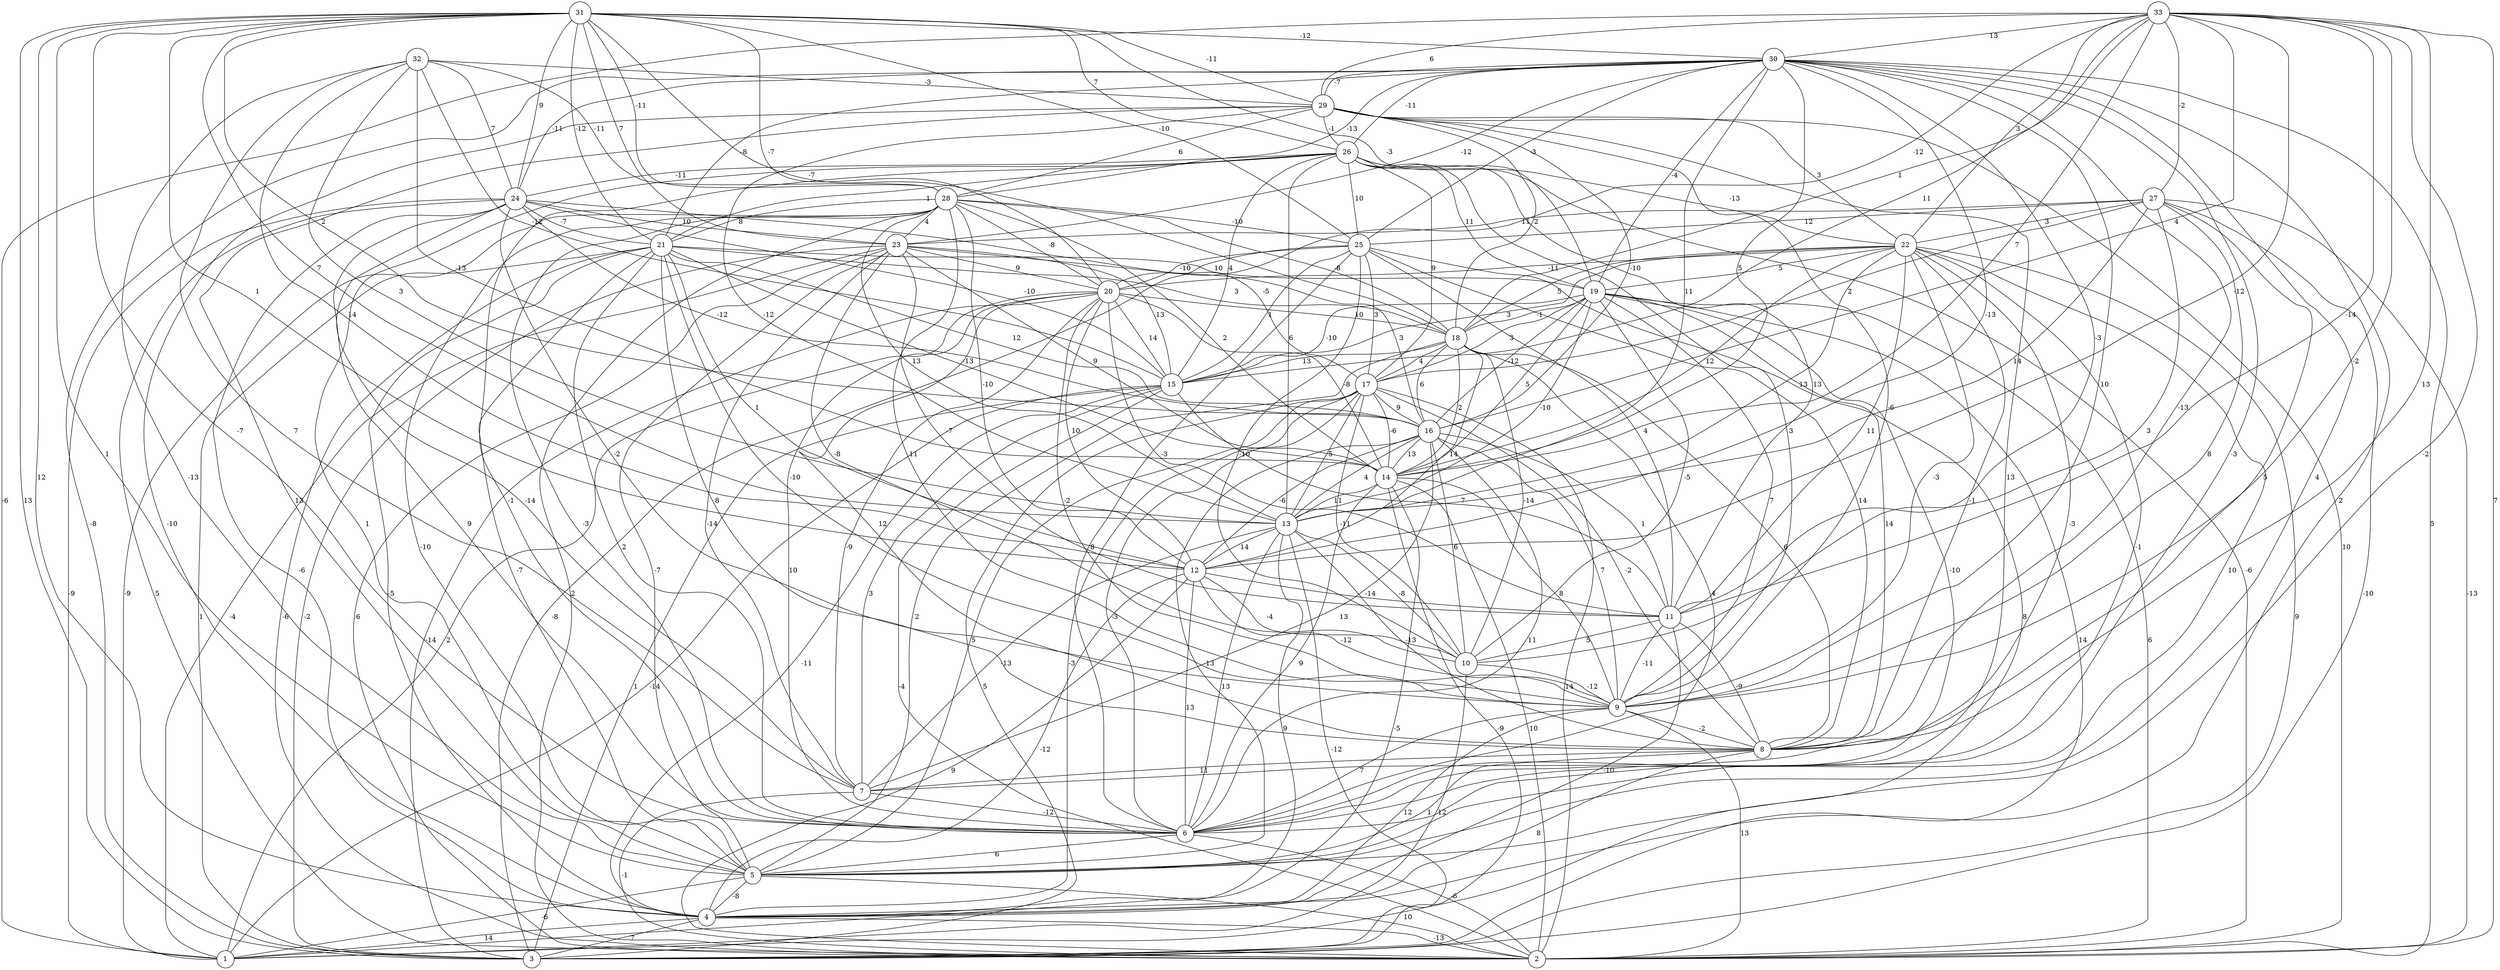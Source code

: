 graph { 
	 fontname="Helvetica,Arial,sans-serif" 
	 node [shape = circle]; 
	 33 -- 1 [label = "-6"];
	 33 -- 2 [label = "7"];
	 33 -- 5 [label = "-2"];
	 33 -- 8 [label = "13"];
	 33 -- 9 [label = "-2"];
	 33 -- 11 [label = "-14"];
	 33 -- 12 [label = "-12"];
	 33 -- 14 [label = "7"];
	 33 -- 15 [label = "11"];
	 33 -- 16 [label = "4"];
	 33 -- 18 [label = "1"];
	 33 -- 20 [label = "-12"];
	 33 -- 22 [label = "3"];
	 33 -- 27 [label = "-2"];
	 33 -- 29 [label = "6"];
	 33 -- 30 [label = "13"];
	 32 -- 5 [label = "-13"];
	 32 -- 7 [label = "7"];
	 32 -- 12 [label = "14"];
	 32 -- 13 [label = "3"];
	 32 -- 14 [label = "-13"];
	 32 -- 15 [label = "-12"];
	 32 -- 24 [label = "7"];
	 32 -- 28 [label = "-11"];
	 32 -- 29 [label = "-3"];
	 31 -- 3 [label = "13"];
	 31 -- 4 [label = "12"];
	 31 -- 5 [label = "1"];
	 31 -- 6 [label = "-7"];
	 31 -- 12 [label = "1"];
	 31 -- 13 [label = "7"];
	 31 -- 16 [label = "2"];
	 31 -- 18 [label = "-7"];
	 31 -- 19 [label = "-3"];
	 31 -- 20 [label = "-7"];
	 31 -- 21 [label = "-12"];
	 31 -- 23 [label = "7"];
	 31 -- 24 [label = "9"];
	 31 -- 25 [label = "-10"];
	 31 -- 26 [label = "7"];
	 31 -- 28 [label = "-11"];
	 31 -- 29 [label = "-11"];
	 31 -- 30 [label = "-12"];
	 30 -- 2 [label = "5"];
	 30 -- 3 [label = "-8"];
	 30 -- 4 [label = "2"];
	 30 -- 5 [label = "4"];
	 30 -- 6 [label = "-3"];
	 30 -- 8 [label = "-13"];
	 30 -- 9 [label = "10"];
	 30 -- 11 [label = "-3"];
	 30 -- 12 [label = "-13"];
	 30 -- 13 [label = "11"];
	 30 -- 14 [label = "5"];
	 30 -- 19 [label = "-4"];
	 30 -- 21 [label = "-8"];
	 30 -- 23 [label = "-12"];
	 30 -- 24 [label = "-11"];
	 30 -- 25 [label = "-3"];
	 30 -- 26 [label = "-11"];
	 30 -- 28 [label = "-13"];
	 30 -- 29 [label = "-7"];
	 29 -- 2 [label = "10"];
	 29 -- 4 [label = "-10"];
	 29 -- 5 [label = "13"];
	 29 -- 6 [label = "13"];
	 29 -- 9 [label = "-6"];
	 29 -- 13 [label = "-12"];
	 29 -- 16 [label = "-10"];
	 29 -- 18 [label = "2"];
	 29 -- 22 [label = "3"];
	 29 -- 26 [label = "-1"];
	 29 -- 28 [label = "6"];
	 28 -- 1 [label = "-9"];
	 28 -- 2 [label = "2"];
	 28 -- 5 [label = "-10"];
	 28 -- 6 [label = "-3"];
	 28 -- 9 [label = "11"];
	 28 -- 12 [label = "-10"];
	 28 -- 13 [label = "13"];
	 28 -- 14 [label = "2"];
	 28 -- 18 [label = "-8"];
	 28 -- 20 [label = "-8"];
	 28 -- 21 [label = "8"];
	 28 -- 23 [label = "4"];
	 28 -- 25 [label = "-10"];
	 27 -- 2 [label = "-13"];
	 27 -- 3 [label = "-10"];
	 27 -- 8 [label = "5"];
	 27 -- 9 [label = "8"];
	 27 -- 10 [label = "3"];
	 27 -- 13 [label = "14"];
	 27 -- 17 [label = "2"];
	 27 -- 22 [label = "3"];
	 27 -- 23 [label = "11"];
	 27 -- 25 [label = "12"];
	 26 -- 2 [label = "-6"];
	 26 -- 5 [label = "1"];
	 26 -- 6 [label = "-1"];
	 26 -- 9 [label = "3"];
	 26 -- 11 [label = "13"];
	 26 -- 13 [label = "6"];
	 26 -- 15 [label = "4"];
	 26 -- 17 [label = "9"];
	 26 -- 19 [label = "11"];
	 26 -- 21 [label = "1"];
	 26 -- 22 [label = "-13"];
	 26 -- 24 [label = "-11"];
	 26 -- 25 [label = "10"];
	 25 -- 1 [label = "8"];
	 25 -- 3 [label = "-8"];
	 25 -- 6 [label = "8"];
	 25 -- 8 [label = "14"];
	 25 -- 10 [label = "-10"];
	 25 -- 11 [label = "4"];
	 25 -- 15 [label = "1"];
	 25 -- 17 [label = "3"];
	 25 -- 20 [label = "-10"];
	 24 -- 1 [label = "-9"];
	 24 -- 2 [label = "5"];
	 24 -- 4 [label = "-6"];
	 24 -- 6 [label = "9"];
	 24 -- 7 [label = "-14"];
	 24 -- 9 [label = "-2"];
	 24 -- 15 [label = "-10"];
	 24 -- 16 [label = "-12"];
	 24 -- 17 [label = "-5"];
	 24 -- 21 [label = "-7"];
	 24 -- 23 [label = "10"];
	 23 -- 1 [label = "-4"];
	 23 -- 2 [label = "6"];
	 23 -- 3 [label = "-2"];
	 23 -- 5 [label = "-7"];
	 23 -- 7 [label = "-14"];
	 23 -- 10 [label = "-8"];
	 23 -- 11 [label = "-7"];
	 23 -- 14 [label = "9"];
	 23 -- 15 [label = "13"];
	 23 -- 16 [label = "3"];
	 23 -- 20 [label = "9"];
	 22 -- 3 [label = "9"];
	 22 -- 5 [label = "10"];
	 22 -- 6 [label = "-1"];
	 22 -- 7 [label = "-3"];
	 22 -- 8 [label = "-1"];
	 22 -- 9 [label = "-3"];
	 22 -- 11 [label = "11"];
	 22 -- 13 [label = "13"];
	 22 -- 14 [label = "12"];
	 22 -- 15 [label = "3"];
	 22 -- 18 [label = "5"];
	 22 -- 19 [label = "5"];
	 22 -- 20 [label = "-11"];
	 21 -- 2 [label = "-6"];
	 21 -- 3 [label = "1"];
	 21 -- 4 [label = "-5"];
	 21 -- 5 [label = "-7"];
	 21 -- 6 [label = "2"];
	 21 -- 8 [label = "8"];
	 21 -- 9 [label = "-10"];
	 21 -- 12 [label = "1"];
	 21 -- 14 [label = "-13"];
	 21 -- 16 [label = "12"];
	 21 -- 18 [label = "3"];
	 21 -- 19 [label = "10"];
	 20 -- 1 [label = "2"];
	 20 -- 3 [label = "-14"];
	 20 -- 6 [label = "10"];
	 20 -- 7 [label = "-9"];
	 20 -- 8 [label = "12"];
	 20 -- 9 [label = "-2"];
	 20 -- 11 [label = "-3"];
	 20 -- 12 [label = "10"];
	 20 -- 14 [label = "-8"];
	 20 -- 15 [label = "14"];
	 20 -- 18 [label = "10"];
	 19 -- 2 [label = "6"];
	 19 -- 3 [label = "14"];
	 19 -- 6 [label = "-10"];
	 19 -- 8 [label = "14"];
	 19 -- 9 [label = "7"];
	 19 -- 10 [label = "-5"];
	 19 -- 13 [label = "-10"];
	 19 -- 14 [label = "5"];
	 19 -- 15 [label = "-10"];
	 19 -- 16 [label = "-12"];
	 19 -- 17 [label = "3"];
	 19 -- 18 [label = "-1"];
	 18 -- 5 [label = "2"];
	 18 -- 6 [label = "4"];
	 18 -- 8 [label = "6"];
	 18 -- 10 [label = "-14"];
	 18 -- 12 [label = "14"];
	 18 -- 14 [label = "2"];
	 18 -- 15 [label = "13"];
	 18 -- 16 [label = "6"];
	 18 -- 17 [label = "4"];
	 17 -- 2 [label = "14"];
	 17 -- 3 [label = "5"];
	 17 -- 4 [label = "-3"];
	 17 -- 5 [label = "5"];
	 17 -- 6 [label = "-3"];
	 17 -- 8 [label = "-2"];
	 17 -- 10 [label = "-11"];
	 17 -- 13 [label = "5"];
	 17 -- 14 [label = "-6"];
	 17 -- 16 [label = "9"];
	 16 -- 5 [label = "-13"];
	 16 -- 6 [label = "11"];
	 16 -- 7 [label = "13"];
	 16 -- 9 [label = "7"];
	 16 -- 10 [label = "6"];
	 16 -- 11 [label = "1"];
	 16 -- 12 [label = "-6"];
	 16 -- 13 [label = "4"];
	 16 -- 14 [label = "13"];
	 15 -- 1 [label = "-14"];
	 15 -- 2 [label = "-4"];
	 15 -- 3 [label = "1"];
	 15 -- 4 [label = "-11"];
	 15 -- 7 [label = "3"];
	 15 -- 11 [label = "7"];
	 14 -- 1 [label = "-5"];
	 14 -- 2 [label = "10"];
	 14 -- 3 [label = "-9"];
	 14 -- 6 [label = "9"];
	 14 -- 9 [label = "8"];
	 14 -- 13 [label = "11"];
	 13 -- 3 [label = "-12"];
	 13 -- 4 [label = "9"];
	 13 -- 6 [label = "13"];
	 13 -- 7 [label = "-13"];
	 13 -- 8 [label = "-13"];
	 13 -- 10 [label = "-8"];
	 13 -- 12 [label = "14"];
	 12 -- 2 [label = "9"];
	 12 -- 4 [label = "-12"];
	 12 -- 6 [label = "13"];
	 12 -- 9 [label = "-12"];
	 12 -- 10 [label = "-4"];
	 12 -- 11 [label = "-14"];
	 11 -- 4 [label = "-10"];
	 11 -- 8 [label = "-9"];
	 11 -- 9 [label = "-11"];
	 11 -- 10 [label = "5"];
	 10 -- 1 [label = "12"];
	 10 -- 9 [label = "-12"];
	 9 -- 2 [label = "13"];
	 9 -- 4 [label = "12"];
	 9 -- 6 [label = "7"];
	 9 -- 8 [label = "-2"];
	 8 -- 4 [label = "8"];
	 8 -- 5 [label = "1"];
	 8 -- 7 [label = "11"];
	 7 -- 2 [label = "-1"];
	 7 -- 6 [label = "-12"];
	 6 -- 2 [label = "-6"];
	 6 -- 5 [label = "6"];
	 5 -- 1 [label = "-6"];
	 5 -- 2 [label = "10"];
	 5 -- 4 [label = "-8"];
	 4 -- 1 [label = "14"];
	 4 -- 2 [label = "-13"];
	 4 -- 3 [label = "7"];
	 1;
	 2;
	 3;
	 4;
	 5;
	 6;
	 7;
	 8;
	 9;
	 10;
	 11;
	 12;
	 13;
	 14;
	 15;
	 16;
	 17;
	 18;
	 19;
	 20;
	 21;
	 22;
	 23;
	 24;
	 25;
	 26;
	 27;
	 28;
	 29;
	 30;
	 31;
	 32;
	 33;
}
